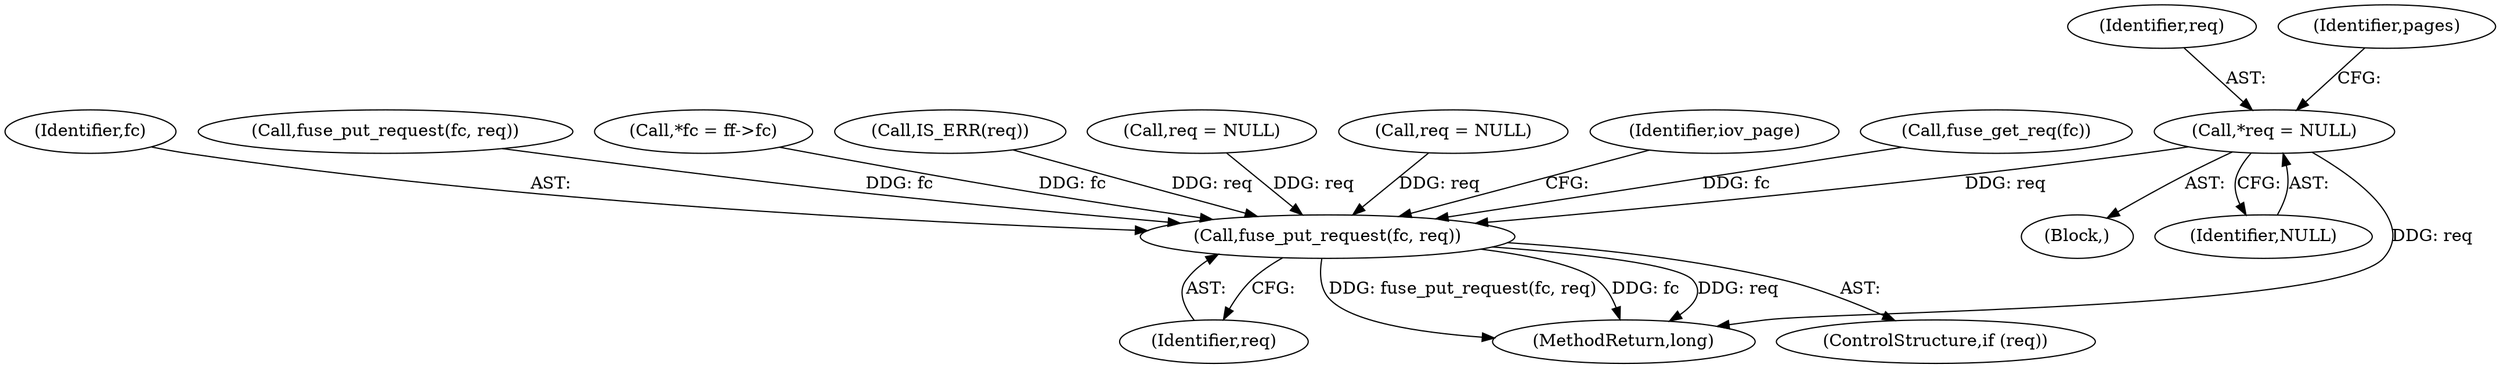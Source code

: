 digraph "0_linux_7572777eef78ebdee1ecb7c258c0ef94d35bad16@pointer" {
"1000129" [label="(Call,*req = NULL)"];
"1000641" [label="(Call,fuse_put_request(fc, req))"];
"1000643" [label="(Identifier,req)"];
"1000319" [label="(Call,req = NULL)"];
"1000512" [label="(Call,req = NULL)"];
"1000664" [label="(MethodReturn,long)"];
"1000130" [label="(Identifier,req)"];
"1000131" [label="(Identifier,NULL)"];
"1000645" [label="(Identifier,iov_page)"];
"1000134" [label="(Identifier,pages)"];
"1000309" [label="(Call,fuse_get_req(fc))"];
"1000639" [label="(ControlStructure,if (req))"];
"1000642" [label="(Identifier,fc)"];
"1000113" [label="(Block,)"];
"1000129" [label="(Call,*req = NULL)"];
"1000509" [label="(Call,fuse_put_request(fc, req))"];
"1000121" [label="(Call,*fc = ff->fc)"];
"1000641" [label="(Call,fuse_put_request(fc, req))"];
"1000312" [label="(Call,IS_ERR(req))"];
"1000129" -> "1000113"  [label="AST: "];
"1000129" -> "1000131"  [label="CFG: "];
"1000130" -> "1000129"  [label="AST: "];
"1000131" -> "1000129"  [label="AST: "];
"1000134" -> "1000129"  [label="CFG: "];
"1000129" -> "1000664"  [label="DDG: req"];
"1000129" -> "1000641"  [label="DDG: req"];
"1000641" -> "1000639"  [label="AST: "];
"1000641" -> "1000643"  [label="CFG: "];
"1000642" -> "1000641"  [label="AST: "];
"1000643" -> "1000641"  [label="AST: "];
"1000645" -> "1000641"  [label="CFG: "];
"1000641" -> "1000664"  [label="DDG: req"];
"1000641" -> "1000664"  [label="DDG: fuse_put_request(fc, req)"];
"1000641" -> "1000664"  [label="DDG: fc"];
"1000309" -> "1000641"  [label="DDG: fc"];
"1000121" -> "1000641"  [label="DDG: fc"];
"1000509" -> "1000641"  [label="DDG: fc"];
"1000512" -> "1000641"  [label="DDG: req"];
"1000312" -> "1000641"  [label="DDG: req"];
"1000319" -> "1000641"  [label="DDG: req"];
}
